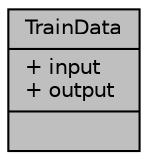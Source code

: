 digraph "TrainData"
{
  edge [fontname="Helvetica",fontsize="10",labelfontname="Helvetica",labelfontsize="10"];
  node [fontname="Helvetica",fontsize="10",shape=record];
  Node1 [label="{TrainData\n|+ input\l+ output\l|}",height=0.2,width=0.4,color="black", fillcolor="grey75", style="filled", fontcolor="black"];
}
